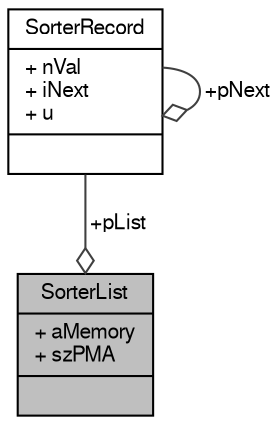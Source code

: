 digraph "SorterList"
{
  edge [fontname="FreeSans",fontsize="10",labelfontname="FreeSans",labelfontsize="10"];
  node [fontname="FreeSans",fontsize="10",shape=record];
  Node1 [label="{SorterList\n|+ aMemory\l+ szPMA\l|}",height=0.2,width=0.4,color="black", fillcolor="grey75", style="filled", fontcolor="black"];
  Node2 -> Node1 [color="grey25",fontsize="10",style="solid",label=" +pList" ,arrowhead="odiamond",fontname="FreeSans"];
  Node2 [label="{SorterRecord\n|+ nVal\l+ iNext\l+ u\l|}",height=0.2,width=0.4,color="black", fillcolor="white", style="filled",URL="$structSorterRecord.html"];
  Node2 -> Node2 [color="grey25",fontsize="10",style="solid",label=" +pNext" ,arrowhead="odiamond",fontname="FreeSans"];
}
